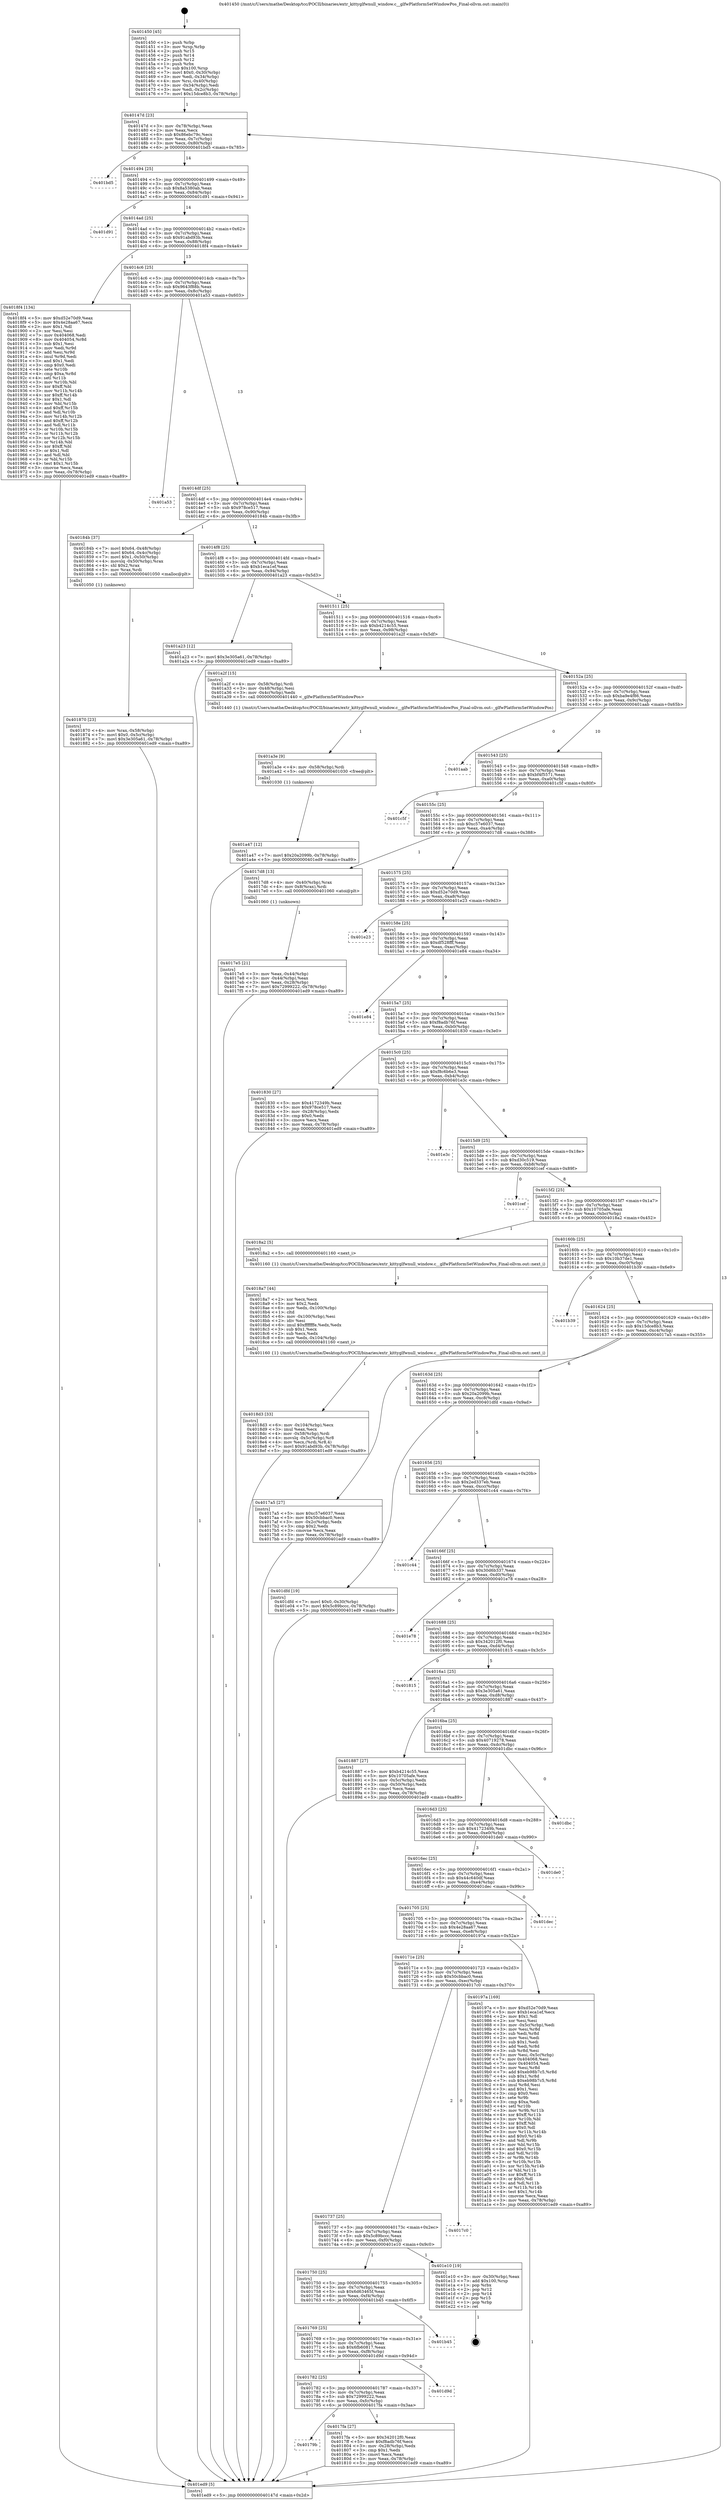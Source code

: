 digraph "0x401450" {
  label = "0x401450 (/mnt/c/Users/mathe/Desktop/tcc/POCII/binaries/extr_kittyglfwnull_window.c__glfwPlatformSetWindowPos_Final-ollvm.out::main(0))"
  labelloc = "t"
  node[shape=record]

  Entry [label="",width=0.3,height=0.3,shape=circle,fillcolor=black,style=filled]
  "0x40147d" [label="{
     0x40147d [23]\l
     | [instrs]\l
     &nbsp;&nbsp;0x40147d \<+3\>: mov -0x78(%rbp),%eax\l
     &nbsp;&nbsp;0x401480 \<+2\>: mov %eax,%ecx\l
     &nbsp;&nbsp;0x401482 \<+6\>: sub $0x86ebc79c,%ecx\l
     &nbsp;&nbsp;0x401488 \<+3\>: mov %eax,-0x7c(%rbp)\l
     &nbsp;&nbsp;0x40148b \<+3\>: mov %ecx,-0x80(%rbp)\l
     &nbsp;&nbsp;0x40148e \<+6\>: je 0000000000401bd5 \<main+0x785\>\l
  }"]
  "0x401bd5" [label="{
     0x401bd5\l
  }", style=dashed]
  "0x401494" [label="{
     0x401494 [25]\l
     | [instrs]\l
     &nbsp;&nbsp;0x401494 \<+5\>: jmp 0000000000401499 \<main+0x49\>\l
     &nbsp;&nbsp;0x401499 \<+3\>: mov -0x7c(%rbp),%eax\l
     &nbsp;&nbsp;0x40149c \<+5\>: sub $0x8a5380ab,%eax\l
     &nbsp;&nbsp;0x4014a1 \<+6\>: mov %eax,-0x84(%rbp)\l
     &nbsp;&nbsp;0x4014a7 \<+6\>: je 0000000000401d91 \<main+0x941\>\l
  }"]
  Exit [label="",width=0.3,height=0.3,shape=circle,fillcolor=black,style=filled,peripheries=2]
  "0x401d91" [label="{
     0x401d91\l
  }", style=dashed]
  "0x4014ad" [label="{
     0x4014ad [25]\l
     | [instrs]\l
     &nbsp;&nbsp;0x4014ad \<+5\>: jmp 00000000004014b2 \<main+0x62\>\l
     &nbsp;&nbsp;0x4014b2 \<+3\>: mov -0x7c(%rbp),%eax\l
     &nbsp;&nbsp;0x4014b5 \<+5\>: sub $0x91abd93b,%eax\l
     &nbsp;&nbsp;0x4014ba \<+6\>: mov %eax,-0x88(%rbp)\l
     &nbsp;&nbsp;0x4014c0 \<+6\>: je 00000000004018f4 \<main+0x4a4\>\l
  }"]
  "0x401a47" [label="{
     0x401a47 [12]\l
     | [instrs]\l
     &nbsp;&nbsp;0x401a47 \<+7\>: movl $0x20a2099b,-0x78(%rbp)\l
     &nbsp;&nbsp;0x401a4e \<+5\>: jmp 0000000000401ed9 \<main+0xa89\>\l
  }"]
  "0x4018f4" [label="{
     0x4018f4 [134]\l
     | [instrs]\l
     &nbsp;&nbsp;0x4018f4 \<+5\>: mov $0xd52e70d9,%eax\l
     &nbsp;&nbsp;0x4018f9 \<+5\>: mov $0x4e28aa67,%ecx\l
     &nbsp;&nbsp;0x4018fe \<+2\>: mov $0x1,%dl\l
     &nbsp;&nbsp;0x401900 \<+2\>: xor %esi,%esi\l
     &nbsp;&nbsp;0x401902 \<+7\>: mov 0x404068,%edi\l
     &nbsp;&nbsp;0x401909 \<+8\>: mov 0x404054,%r8d\l
     &nbsp;&nbsp;0x401911 \<+3\>: sub $0x1,%esi\l
     &nbsp;&nbsp;0x401914 \<+3\>: mov %edi,%r9d\l
     &nbsp;&nbsp;0x401917 \<+3\>: add %esi,%r9d\l
     &nbsp;&nbsp;0x40191a \<+4\>: imul %r9d,%edi\l
     &nbsp;&nbsp;0x40191e \<+3\>: and $0x1,%edi\l
     &nbsp;&nbsp;0x401921 \<+3\>: cmp $0x0,%edi\l
     &nbsp;&nbsp;0x401924 \<+4\>: sete %r10b\l
     &nbsp;&nbsp;0x401928 \<+4\>: cmp $0xa,%r8d\l
     &nbsp;&nbsp;0x40192c \<+4\>: setl %r11b\l
     &nbsp;&nbsp;0x401930 \<+3\>: mov %r10b,%bl\l
     &nbsp;&nbsp;0x401933 \<+3\>: xor $0xff,%bl\l
     &nbsp;&nbsp;0x401936 \<+3\>: mov %r11b,%r14b\l
     &nbsp;&nbsp;0x401939 \<+4\>: xor $0xff,%r14b\l
     &nbsp;&nbsp;0x40193d \<+3\>: xor $0x1,%dl\l
     &nbsp;&nbsp;0x401940 \<+3\>: mov %bl,%r15b\l
     &nbsp;&nbsp;0x401943 \<+4\>: and $0xff,%r15b\l
     &nbsp;&nbsp;0x401947 \<+3\>: and %dl,%r10b\l
     &nbsp;&nbsp;0x40194a \<+3\>: mov %r14b,%r12b\l
     &nbsp;&nbsp;0x40194d \<+4\>: and $0xff,%r12b\l
     &nbsp;&nbsp;0x401951 \<+3\>: and %dl,%r11b\l
     &nbsp;&nbsp;0x401954 \<+3\>: or %r10b,%r15b\l
     &nbsp;&nbsp;0x401957 \<+3\>: or %r11b,%r12b\l
     &nbsp;&nbsp;0x40195a \<+3\>: xor %r12b,%r15b\l
     &nbsp;&nbsp;0x40195d \<+3\>: or %r14b,%bl\l
     &nbsp;&nbsp;0x401960 \<+3\>: xor $0xff,%bl\l
     &nbsp;&nbsp;0x401963 \<+3\>: or $0x1,%dl\l
     &nbsp;&nbsp;0x401966 \<+2\>: and %dl,%bl\l
     &nbsp;&nbsp;0x401968 \<+3\>: or %bl,%r15b\l
     &nbsp;&nbsp;0x40196b \<+4\>: test $0x1,%r15b\l
     &nbsp;&nbsp;0x40196f \<+3\>: cmovne %ecx,%eax\l
     &nbsp;&nbsp;0x401972 \<+3\>: mov %eax,-0x78(%rbp)\l
     &nbsp;&nbsp;0x401975 \<+5\>: jmp 0000000000401ed9 \<main+0xa89\>\l
  }"]
  "0x4014c6" [label="{
     0x4014c6 [25]\l
     | [instrs]\l
     &nbsp;&nbsp;0x4014c6 \<+5\>: jmp 00000000004014cb \<main+0x7b\>\l
     &nbsp;&nbsp;0x4014cb \<+3\>: mov -0x7c(%rbp),%eax\l
     &nbsp;&nbsp;0x4014ce \<+5\>: sub $0x9643f88b,%eax\l
     &nbsp;&nbsp;0x4014d3 \<+6\>: mov %eax,-0x8c(%rbp)\l
     &nbsp;&nbsp;0x4014d9 \<+6\>: je 0000000000401a53 \<main+0x603\>\l
  }"]
  "0x401a3e" [label="{
     0x401a3e [9]\l
     | [instrs]\l
     &nbsp;&nbsp;0x401a3e \<+4\>: mov -0x58(%rbp),%rdi\l
     &nbsp;&nbsp;0x401a42 \<+5\>: call 0000000000401030 \<free@plt\>\l
     | [calls]\l
     &nbsp;&nbsp;0x401030 \{1\} (unknown)\l
  }"]
  "0x401a53" [label="{
     0x401a53\l
  }", style=dashed]
  "0x4014df" [label="{
     0x4014df [25]\l
     | [instrs]\l
     &nbsp;&nbsp;0x4014df \<+5\>: jmp 00000000004014e4 \<main+0x94\>\l
     &nbsp;&nbsp;0x4014e4 \<+3\>: mov -0x7c(%rbp),%eax\l
     &nbsp;&nbsp;0x4014e7 \<+5\>: sub $0x978ce517,%eax\l
     &nbsp;&nbsp;0x4014ec \<+6\>: mov %eax,-0x90(%rbp)\l
     &nbsp;&nbsp;0x4014f2 \<+6\>: je 000000000040184b \<main+0x3fb\>\l
  }"]
  "0x4018d3" [label="{
     0x4018d3 [33]\l
     | [instrs]\l
     &nbsp;&nbsp;0x4018d3 \<+6\>: mov -0x104(%rbp),%ecx\l
     &nbsp;&nbsp;0x4018d9 \<+3\>: imul %eax,%ecx\l
     &nbsp;&nbsp;0x4018dc \<+4\>: mov -0x58(%rbp),%rdi\l
     &nbsp;&nbsp;0x4018e0 \<+4\>: movslq -0x5c(%rbp),%r8\l
     &nbsp;&nbsp;0x4018e4 \<+4\>: mov %ecx,(%rdi,%r8,4)\l
     &nbsp;&nbsp;0x4018e8 \<+7\>: movl $0x91abd93b,-0x78(%rbp)\l
     &nbsp;&nbsp;0x4018ef \<+5\>: jmp 0000000000401ed9 \<main+0xa89\>\l
  }"]
  "0x40184b" [label="{
     0x40184b [37]\l
     | [instrs]\l
     &nbsp;&nbsp;0x40184b \<+7\>: movl $0x64,-0x48(%rbp)\l
     &nbsp;&nbsp;0x401852 \<+7\>: movl $0x64,-0x4c(%rbp)\l
     &nbsp;&nbsp;0x401859 \<+7\>: movl $0x1,-0x50(%rbp)\l
     &nbsp;&nbsp;0x401860 \<+4\>: movslq -0x50(%rbp),%rax\l
     &nbsp;&nbsp;0x401864 \<+4\>: shl $0x2,%rax\l
     &nbsp;&nbsp;0x401868 \<+3\>: mov %rax,%rdi\l
     &nbsp;&nbsp;0x40186b \<+5\>: call 0000000000401050 \<malloc@plt\>\l
     | [calls]\l
     &nbsp;&nbsp;0x401050 \{1\} (unknown)\l
  }"]
  "0x4014f8" [label="{
     0x4014f8 [25]\l
     | [instrs]\l
     &nbsp;&nbsp;0x4014f8 \<+5\>: jmp 00000000004014fd \<main+0xad\>\l
     &nbsp;&nbsp;0x4014fd \<+3\>: mov -0x7c(%rbp),%eax\l
     &nbsp;&nbsp;0x401500 \<+5\>: sub $0xb1eca1ef,%eax\l
     &nbsp;&nbsp;0x401505 \<+6\>: mov %eax,-0x94(%rbp)\l
     &nbsp;&nbsp;0x40150b \<+6\>: je 0000000000401a23 \<main+0x5d3\>\l
  }"]
  "0x4018a7" [label="{
     0x4018a7 [44]\l
     | [instrs]\l
     &nbsp;&nbsp;0x4018a7 \<+2\>: xor %ecx,%ecx\l
     &nbsp;&nbsp;0x4018a9 \<+5\>: mov $0x2,%edx\l
     &nbsp;&nbsp;0x4018ae \<+6\>: mov %edx,-0x100(%rbp)\l
     &nbsp;&nbsp;0x4018b4 \<+1\>: cltd\l
     &nbsp;&nbsp;0x4018b5 \<+6\>: mov -0x100(%rbp),%esi\l
     &nbsp;&nbsp;0x4018bb \<+2\>: idiv %esi\l
     &nbsp;&nbsp;0x4018bd \<+6\>: imul $0xfffffffe,%edx,%edx\l
     &nbsp;&nbsp;0x4018c3 \<+3\>: sub $0x1,%ecx\l
     &nbsp;&nbsp;0x4018c6 \<+2\>: sub %ecx,%edx\l
     &nbsp;&nbsp;0x4018c8 \<+6\>: mov %edx,-0x104(%rbp)\l
     &nbsp;&nbsp;0x4018ce \<+5\>: call 0000000000401160 \<next_i\>\l
     | [calls]\l
     &nbsp;&nbsp;0x401160 \{1\} (/mnt/c/Users/mathe/Desktop/tcc/POCII/binaries/extr_kittyglfwnull_window.c__glfwPlatformSetWindowPos_Final-ollvm.out::next_i)\l
  }"]
  "0x401a23" [label="{
     0x401a23 [12]\l
     | [instrs]\l
     &nbsp;&nbsp;0x401a23 \<+7\>: movl $0x3e305a61,-0x78(%rbp)\l
     &nbsp;&nbsp;0x401a2a \<+5\>: jmp 0000000000401ed9 \<main+0xa89\>\l
  }"]
  "0x401511" [label="{
     0x401511 [25]\l
     | [instrs]\l
     &nbsp;&nbsp;0x401511 \<+5\>: jmp 0000000000401516 \<main+0xc6\>\l
     &nbsp;&nbsp;0x401516 \<+3\>: mov -0x7c(%rbp),%eax\l
     &nbsp;&nbsp;0x401519 \<+5\>: sub $0xb4214c55,%eax\l
     &nbsp;&nbsp;0x40151e \<+6\>: mov %eax,-0x98(%rbp)\l
     &nbsp;&nbsp;0x401524 \<+6\>: je 0000000000401a2f \<main+0x5df\>\l
  }"]
  "0x401870" [label="{
     0x401870 [23]\l
     | [instrs]\l
     &nbsp;&nbsp;0x401870 \<+4\>: mov %rax,-0x58(%rbp)\l
     &nbsp;&nbsp;0x401874 \<+7\>: movl $0x0,-0x5c(%rbp)\l
     &nbsp;&nbsp;0x40187b \<+7\>: movl $0x3e305a61,-0x78(%rbp)\l
     &nbsp;&nbsp;0x401882 \<+5\>: jmp 0000000000401ed9 \<main+0xa89\>\l
  }"]
  "0x401a2f" [label="{
     0x401a2f [15]\l
     | [instrs]\l
     &nbsp;&nbsp;0x401a2f \<+4\>: mov -0x58(%rbp),%rdi\l
     &nbsp;&nbsp;0x401a33 \<+3\>: mov -0x48(%rbp),%esi\l
     &nbsp;&nbsp;0x401a36 \<+3\>: mov -0x4c(%rbp),%edx\l
     &nbsp;&nbsp;0x401a39 \<+5\>: call 0000000000401440 \<_glfwPlatformSetWindowPos\>\l
     | [calls]\l
     &nbsp;&nbsp;0x401440 \{1\} (/mnt/c/Users/mathe/Desktop/tcc/POCII/binaries/extr_kittyglfwnull_window.c__glfwPlatformSetWindowPos_Final-ollvm.out::_glfwPlatformSetWindowPos)\l
  }"]
  "0x40152a" [label="{
     0x40152a [25]\l
     | [instrs]\l
     &nbsp;&nbsp;0x40152a \<+5\>: jmp 000000000040152f \<main+0xdf\>\l
     &nbsp;&nbsp;0x40152f \<+3\>: mov -0x7c(%rbp),%eax\l
     &nbsp;&nbsp;0x401532 \<+5\>: sub $0xba9e4f86,%eax\l
     &nbsp;&nbsp;0x401537 \<+6\>: mov %eax,-0x9c(%rbp)\l
     &nbsp;&nbsp;0x40153d \<+6\>: je 0000000000401aab \<main+0x65b\>\l
  }"]
  "0x40179b" [label="{
     0x40179b\l
  }", style=dashed]
  "0x401aab" [label="{
     0x401aab\l
  }", style=dashed]
  "0x401543" [label="{
     0x401543 [25]\l
     | [instrs]\l
     &nbsp;&nbsp;0x401543 \<+5\>: jmp 0000000000401548 \<main+0xf8\>\l
     &nbsp;&nbsp;0x401548 \<+3\>: mov -0x7c(%rbp),%eax\l
     &nbsp;&nbsp;0x40154b \<+5\>: sub $0xbf4f5571,%eax\l
     &nbsp;&nbsp;0x401550 \<+6\>: mov %eax,-0xa0(%rbp)\l
     &nbsp;&nbsp;0x401556 \<+6\>: je 0000000000401c5f \<main+0x80f\>\l
  }"]
  "0x4017fa" [label="{
     0x4017fa [27]\l
     | [instrs]\l
     &nbsp;&nbsp;0x4017fa \<+5\>: mov $0x342012f0,%eax\l
     &nbsp;&nbsp;0x4017ff \<+5\>: mov $0xf8adb76f,%ecx\l
     &nbsp;&nbsp;0x401804 \<+3\>: mov -0x28(%rbp),%edx\l
     &nbsp;&nbsp;0x401807 \<+3\>: cmp $0x1,%edx\l
     &nbsp;&nbsp;0x40180a \<+3\>: cmovl %ecx,%eax\l
     &nbsp;&nbsp;0x40180d \<+3\>: mov %eax,-0x78(%rbp)\l
     &nbsp;&nbsp;0x401810 \<+5\>: jmp 0000000000401ed9 \<main+0xa89\>\l
  }"]
  "0x401c5f" [label="{
     0x401c5f\l
  }", style=dashed]
  "0x40155c" [label="{
     0x40155c [25]\l
     | [instrs]\l
     &nbsp;&nbsp;0x40155c \<+5\>: jmp 0000000000401561 \<main+0x111\>\l
     &nbsp;&nbsp;0x401561 \<+3\>: mov -0x7c(%rbp),%eax\l
     &nbsp;&nbsp;0x401564 \<+5\>: sub $0xc57e6037,%eax\l
     &nbsp;&nbsp;0x401569 \<+6\>: mov %eax,-0xa4(%rbp)\l
     &nbsp;&nbsp;0x40156f \<+6\>: je 00000000004017d8 \<main+0x388\>\l
  }"]
  "0x401782" [label="{
     0x401782 [25]\l
     | [instrs]\l
     &nbsp;&nbsp;0x401782 \<+5\>: jmp 0000000000401787 \<main+0x337\>\l
     &nbsp;&nbsp;0x401787 \<+3\>: mov -0x7c(%rbp),%eax\l
     &nbsp;&nbsp;0x40178a \<+5\>: sub $0x72999222,%eax\l
     &nbsp;&nbsp;0x40178f \<+6\>: mov %eax,-0xfc(%rbp)\l
     &nbsp;&nbsp;0x401795 \<+6\>: je 00000000004017fa \<main+0x3aa\>\l
  }"]
  "0x4017d8" [label="{
     0x4017d8 [13]\l
     | [instrs]\l
     &nbsp;&nbsp;0x4017d8 \<+4\>: mov -0x40(%rbp),%rax\l
     &nbsp;&nbsp;0x4017dc \<+4\>: mov 0x8(%rax),%rdi\l
     &nbsp;&nbsp;0x4017e0 \<+5\>: call 0000000000401060 \<atoi@plt\>\l
     | [calls]\l
     &nbsp;&nbsp;0x401060 \{1\} (unknown)\l
  }"]
  "0x401575" [label="{
     0x401575 [25]\l
     | [instrs]\l
     &nbsp;&nbsp;0x401575 \<+5\>: jmp 000000000040157a \<main+0x12a\>\l
     &nbsp;&nbsp;0x40157a \<+3\>: mov -0x7c(%rbp),%eax\l
     &nbsp;&nbsp;0x40157d \<+5\>: sub $0xd52e70d9,%eax\l
     &nbsp;&nbsp;0x401582 \<+6\>: mov %eax,-0xa8(%rbp)\l
     &nbsp;&nbsp;0x401588 \<+6\>: je 0000000000401e23 \<main+0x9d3\>\l
  }"]
  "0x401d9d" [label="{
     0x401d9d\l
  }", style=dashed]
  "0x401e23" [label="{
     0x401e23\l
  }", style=dashed]
  "0x40158e" [label="{
     0x40158e [25]\l
     | [instrs]\l
     &nbsp;&nbsp;0x40158e \<+5\>: jmp 0000000000401593 \<main+0x143\>\l
     &nbsp;&nbsp;0x401593 \<+3\>: mov -0x7c(%rbp),%eax\l
     &nbsp;&nbsp;0x401596 \<+5\>: sub $0xdf528fff,%eax\l
     &nbsp;&nbsp;0x40159b \<+6\>: mov %eax,-0xac(%rbp)\l
     &nbsp;&nbsp;0x4015a1 \<+6\>: je 0000000000401e84 \<main+0xa34\>\l
  }"]
  "0x401769" [label="{
     0x401769 [25]\l
     | [instrs]\l
     &nbsp;&nbsp;0x401769 \<+5\>: jmp 000000000040176e \<main+0x31e\>\l
     &nbsp;&nbsp;0x40176e \<+3\>: mov -0x7c(%rbp),%eax\l
     &nbsp;&nbsp;0x401771 \<+5\>: sub $0x6fb60817,%eax\l
     &nbsp;&nbsp;0x401776 \<+6\>: mov %eax,-0xf8(%rbp)\l
     &nbsp;&nbsp;0x40177c \<+6\>: je 0000000000401d9d \<main+0x94d\>\l
  }"]
  "0x401e84" [label="{
     0x401e84\l
  }", style=dashed]
  "0x4015a7" [label="{
     0x4015a7 [25]\l
     | [instrs]\l
     &nbsp;&nbsp;0x4015a7 \<+5\>: jmp 00000000004015ac \<main+0x15c\>\l
     &nbsp;&nbsp;0x4015ac \<+3\>: mov -0x7c(%rbp),%eax\l
     &nbsp;&nbsp;0x4015af \<+5\>: sub $0xf8adb76f,%eax\l
     &nbsp;&nbsp;0x4015b4 \<+6\>: mov %eax,-0xb0(%rbp)\l
     &nbsp;&nbsp;0x4015ba \<+6\>: je 0000000000401830 \<main+0x3e0\>\l
  }"]
  "0x401b45" [label="{
     0x401b45\l
  }", style=dashed]
  "0x401830" [label="{
     0x401830 [27]\l
     | [instrs]\l
     &nbsp;&nbsp;0x401830 \<+5\>: mov $0x4172349b,%eax\l
     &nbsp;&nbsp;0x401835 \<+5\>: mov $0x978ce517,%ecx\l
     &nbsp;&nbsp;0x40183a \<+3\>: mov -0x28(%rbp),%edx\l
     &nbsp;&nbsp;0x40183d \<+3\>: cmp $0x0,%edx\l
     &nbsp;&nbsp;0x401840 \<+3\>: cmove %ecx,%eax\l
     &nbsp;&nbsp;0x401843 \<+3\>: mov %eax,-0x78(%rbp)\l
     &nbsp;&nbsp;0x401846 \<+5\>: jmp 0000000000401ed9 \<main+0xa89\>\l
  }"]
  "0x4015c0" [label="{
     0x4015c0 [25]\l
     | [instrs]\l
     &nbsp;&nbsp;0x4015c0 \<+5\>: jmp 00000000004015c5 \<main+0x175\>\l
     &nbsp;&nbsp;0x4015c5 \<+3\>: mov -0x7c(%rbp),%eax\l
     &nbsp;&nbsp;0x4015c8 \<+5\>: sub $0xf8c6b6e3,%eax\l
     &nbsp;&nbsp;0x4015cd \<+6\>: mov %eax,-0xb4(%rbp)\l
     &nbsp;&nbsp;0x4015d3 \<+6\>: je 0000000000401e3c \<main+0x9ec\>\l
  }"]
  "0x401750" [label="{
     0x401750 [25]\l
     | [instrs]\l
     &nbsp;&nbsp;0x401750 \<+5\>: jmp 0000000000401755 \<main+0x305\>\l
     &nbsp;&nbsp;0x401755 \<+3\>: mov -0x7c(%rbp),%eax\l
     &nbsp;&nbsp;0x401758 \<+5\>: sub $0x6d63465f,%eax\l
     &nbsp;&nbsp;0x40175d \<+6\>: mov %eax,-0xf4(%rbp)\l
     &nbsp;&nbsp;0x401763 \<+6\>: je 0000000000401b45 \<main+0x6f5\>\l
  }"]
  "0x401e3c" [label="{
     0x401e3c\l
  }", style=dashed]
  "0x4015d9" [label="{
     0x4015d9 [25]\l
     | [instrs]\l
     &nbsp;&nbsp;0x4015d9 \<+5\>: jmp 00000000004015de \<main+0x18e\>\l
     &nbsp;&nbsp;0x4015de \<+3\>: mov -0x7c(%rbp),%eax\l
     &nbsp;&nbsp;0x4015e1 \<+5\>: sub $0xd30c519,%eax\l
     &nbsp;&nbsp;0x4015e6 \<+6\>: mov %eax,-0xb8(%rbp)\l
     &nbsp;&nbsp;0x4015ec \<+6\>: je 0000000000401cef \<main+0x89f\>\l
  }"]
  "0x401e10" [label="{
     0x401e10 [19]\l
     | [instrs]\l
     &nbsp;&nbsp;0x401e10 \<+3\>: mov -0x30(%rbp),%eax\l
     &nbsp;&nbsp;0x401e13 \<+7\>: add $0x100,%rsp\l
     &nbsp;&nbsp;0x401e1a \<+1\>: pop %rbx\l
     &nbsp;&nbsp;0x401e1b \<+2\>: pop %r12\l
     &nbsp;&nbsp;0x401e1d \<+2\>: pop %r14\l
     &nbsp;&nbsp;0x401e1f \<+2\>: pop %r15\l
     &nbsp;&nbsp;0x401e21 \<+1\>: pop %rbp\l
     &nbsp;&nbsp;0x401e22 \<+1\>: ret\l
  }"]
  "0x401cef" [label="{
     0x401cef\l
  }", style=dashed]
  "0x4015f2" [label="{
     0x4015f2 [25]\l
     | [instrs]\l
     &nbsp;&nbsp;0x4015f2 \<+5\>: jmp 00000000004015f7 \<main+0x1a7\>\l
     &nbsp;&nbsp;0x4015f7 \<+3\>: mov -0x7c(%rbp),%eax\l
     &nbsp;&nbsp;0x4015fa \<+5\>: sub $0x10705afe,%eax\l
     &nbsp;&nbsp;0x4015ff \<+6\>: mov %eax,-0xbc(%rbp)\l
     &nbsp;&nbsp;0x401605 \<+6\>: je 00000000004018a2 \<main+0x452\>\l
  }"]
  "0x401737" [label="{
     0x401737 [25]\l
     | [instrs]\l
     &nbsp;&nbsp;0x401737 \<+5\>: jmp 000000000040173c \<main+0x2ec\>\l
     &nbsp;&nbsp;0x40173c \<+3\>: mov -0x7c(%rbp),%eax\l
     &nbsp;&nbsp;0x40173f \<+5\>: sub $0x5c89bccc,%eax\l
     &nbsp;&nbsp;0x401744 \<+6\>: mov %eax,-0xf0(%rbp)\l
     &nbsp;&nbsp;0x40174a \<+6\>: je 0000000000401e10 \<main+0x9c0\>\l
  }"]
  "0x4018a2" [label="{
     0x4018a2 [5]\l
     | [instrs]\l
     &nbsp;&nbsp;0x4018a2 \<+5\>: call 0000000000401160 \<next_i\>\l
     | [calls]\l
     &nbsp;&nbsp;0x401160 \{1\} (/mnt/c/Users/mathe/Desktop/tcc/POCII/binaries/extr_kittyglfwnull_window.c__glfwPlatformSetWindowPos_Final-ollvm.out::next_i)\l
  }"]
  "0x40160b" [label="{
     0x40160b [25]\l
     | [instrs]\l
     &nbsp;&nbsp;0x40160b \<+5\>: jmp 0000000000401610 \<main+0x1c0\>\l
     &nbsp;&nbsp;0x401610 \<+3\>: mov -0x7c(%rbp),%eax\l
     &nbsp;&nbsp;0x401613 \<+5\>: sub $0x10b37de1,%eax\l
     &nbsp;&nbsp;0x401618 \<+6\>: mov %eax,-0xc0(%rbp)\l
     &nbsp;&nbsp;0x40161e \<+6\>: je 0000000000401b39 \<main+0x6e9\>\l
  }"]
  "0x4017c0" [label="{
     0x4017c0\l
  }", style=dashed]
  "0x401b39" [label="{
     0x401b39\l
  }", style=dashed]
  "0x401624" [label="{
     0x401624 [25]\l
     | [instrs]\l
     &nbsp;&nbsp;0x401624 \<+5\>: jmp 0000000000401629 \<main+0x1d9\>\l
     &nbsp;&nbsp;0x401629 \<+3\>: mov -0x7c(%rbp),%eax\l
     &nbsp;&nbsp;0x40162c \<+5\>: sub $0x15dce8b3,%eax\l
     &nbsp;&nbsp;0x401631 \<+6\>: mov %eax,-0xc4(%rbp)\l
     &nbsp;&nbsp;0x401637 \<+6\>: je 00000000004017a5 \<main+0x355\>\l
  }"]
  "0x40171e" [label="{
     0x40171e [25]\l
     | [instrs]\l
     &nbsp;&nbsp;0x40171e \<+5\>: jmp 0000000000401723 \<main+0x2d3\>\l
     &nbsp;&nbsp;0x401723 \<+3\>: mov -0x7c(%rbp),%eax\l
     &nbsp;&nbsp;0x401726 \<+5\>: sub $0x50cbbac0,%eax\l
     &nbsp;&nbsp;0x40172b \<+6\>: mov %eax,-0xec(%rbp)\l
     &nbsp;&nbsp;0x401731 \<+6\>: je 00000000004017c0 \<main+0x370\>\l
  }"]
  "0x4017a5" [label="{
     0x4017a5 [27]\l
     | [instrs]\l
     &nbsp;&nbsp;0x4017a5 \<+5\>: mov $0xc57e6037,%eax\l
     &nbsp;&nbsp;0x4017aa \<+5\>: mov $0x50cbbac0,%ecx\l
     &nbsp;&nbsp;0x4017af \<+3\>: mov -0x2c(%rbp),%edx\l
     &nbsp;&nbsp;0x4017b2 \<+3\>: cmp $0x2,%edx\l
     &nbsp;&nbsp;0x4017b5 \<+3\>: cmovne %ecx,%eax\l
     &nbsp;&nbsp;0x4017b8 \<+3\>: mov %eax,-0x78(%rbp)\l
     &nbsp;&nbsp;0x4017bb \<+5\>: jmp 0000000000401ed9 \<main+0xa89\>\l
  }"]
  "0x40163d" [label="{
     0x40163d [25]\l
     | [instrs]\l
     &nbsp;&nbsp;0x40163d \<+5\>: jmp 0000000000401642 \<main+0x1f2\>\l
     &nbsp;&nbsp;0x401642 \<+3\>: mov -0x7c(%rbp),%eax\l
     &nbsp;&nbsp;0x401645 \<+5\>: sub $0x20a2099b,%eax\l
     &nbsp;&nbsp;0x40164a \<+6\>: mov %eax,-0xc8(%rbp)\l
     &nbsp;&nbsp;0x401650 \<+6\>: je 0000000000401dfd \<main+0x9ad\>\l
  }"]
  "0x401ed9" [label="{
     0x401ed9 [5]\l
     | [instrs]\l
     &nbsp;&nbsp;0x401ed9 \<+5\>: jmp 000000000040147d \<main+0x2d\>\l
  }"]
  "0x401450" [label="{
     0x401450 [45]\l
     | [instrs]\l
     &nbsp;&nbsp;0x401450 \<+1\>: push %rbp\l
     &nbsp;&nbsp;0x401451 \<+3\>: mov %rsp,%rbp\l
     &nbsp;&nbsp;0x401454 \<+2\>: push %r15\l
     &nbsp;&nbsp;0x401456 \<+2\>: push %r14\l
     &nbsp;&nbsp;0x401458 \<+2\>: push %r12\l
     &nbsp;&nbsp;0x40145a \<+1\>: push %rbx\l
     &nbsp;&nbsp;0x40145b \<+7\>: sub $0x100,%rsp\l
     &nbsp;&nbsp;0x401462 \<+7\>: movl $0x0,-0x30(%rbp)\l
     &nbsp;&nbsp;0x401469 \<+3\>: mov %edi,-0x34(%rbp)\l
     &nbsp;&nbsp;0x40146c \<+4\>: mov %rsi,-0x40(%rbp)\l
     &nbsp;&nbsp;0x401470 \<+3\>: mov -0x34(%rbp),%edi\l
     &nbsp;&nbsp;0x401473 \<+3\>: mov %edi,-0x2c(%rbp)\l
     &nbsp;&nbsp;0x401476 \<+7\>: movl $0x15dce8b3,-0x78(%rbp)\l
  }"]
  "0x4017e5" [label="{
     0x4017e5 [21]\l
     | [instrs]\l
     &nbsp;&nbsp;0x4017e5 \<+3\>: mov %eax,-0x44(%rbp)\l
     &nbsp;&nbsp;0x4017e8 \<+3\>: mov -0x44(%rbp),%eax\l
     &nbsp;&nbsp;0x4017eb \<+3\>: mov %eax,-0x28(%rbp)\l
     &nbsp;&nbsp;0x4017ee \<+7\>: movl $0x72999222,-0x78(%rbp)\l
     &nbsp;&nbsp;0x4017f5 \<+5\>: jmp 0000000000401ed9 \<main+0xa89\>\l
  }"]
  "0x40197a" [label="{
     0x40197a [169]\l
     | [instrs]\l
     &nbsp;&nbsp;0x40197a \<+5\>: mov $0xd52e70d9,%eax\l
     &nbsp;&nbsp;0x40197f \<+5\>: mov $0xb1eca1ef,%ecx\l
     &nbsp;&nbsp;0x401984 \<+2\>: mov $0x1,%dl\l
     &nbsp;&nbsp;0x401986 \<+2\>: xor %esi,%esi\l
     &nbsp;&nbsp;0x401988 \<+3\>: mov -0x5c(%rbp),%edi\l
     &nbsp;&nbsp;0x40198b \<+3\>: mov %esi,%r8d\l
     &nbsp;&nbsp;0x40198e \<+3\>: sub %edi,%r8d\l
     &nbsp;&nbsp;0x401991 \<+2\>: mov %esi,%edi\l
     &nbsp;&nbsp;0x401993 \<+3\>: sub $0x1,%edi\l
     &nbsp;&nbsp;0x401996 \<+3\>: add %edi,%r8d\l
     &nbsp;&nbsp;0x401999 \<+3\>: sub %r8d,%esi\l
     &nbsp;&nbsp;0x40199c \<+3\>: mov %esi,-0x5c(%rbp)\l
     &nbsp;&nbsp;0x40199f \<+7\>: mov 0x404068,%esi\l
     &nbsp;&nbsp;0x4019a6 \<+7\>: mov 0x404054,%edi\l
     &nbsp;&nbsp;0x4019ad \<+3\>: mov %esi,%r8d\l
     &nbsp;&nbsp;0x4019b0 \<+7\>: add $0xeb98b7c5,%r8d\l
     &nbsp;&nbsp;0x4019b7 \<+4\>: sub $0x1,%r8d\l
     &nbsp;&nbsp;0x4019bb \<+7\>: sub $0xeb98b7c5,%r8d\l
     &nbsp;&nbsp;0x4019c2 \<+4\>: imul %r8d,%esi\l
     &nbsp;&nbsp;0x4019c6 \<+3\>: and $0x1,%esi\l
     &nbsp;&nbsp;0x4019c9 \<+3\>: cmp $0x0,%esi\l
     &nbsp;&nbsp;0x4019cc \<+4\>: sete %r9b\l
     &nbsp;&nbsp;0x4019d0 \<+3\>: cmp $0xa,%edi\l
     &nbsp;&nbsp;0x4019d3 \<+4\>: setl %r10b\l
     &nbsp;&nbsp;0x4019d7 \<+3\>: mov %r9b,%r11b\l
     &nbsp;&nbsp;0x4019da \<+4\>: xor $0xff,%r11b\l
     &nbsp;&nbsp;0x4019de \<+3\>: mov %r10b,%bl\l
     &nbsp;&nbsp;0x4019e1 \<+3\>: xor $0xff,%bl\l
     &nbsp;&nbsp;0x4019e4 \<+3\>: xor $0x0,%dl\l
     &nbsp;&nbsp;0x4019e7 \<+3\>: mov %r11b,%r14b\l
     &nbsp;&nbsp;0x4019ea \<+4\>: and $0x0,%r14b\l
     &nbsp;&nbsp;0x4019ee \<+3\>: and %dl,%r9b\l
     &nbsp;&nbsp;0x4019f1 \<+3\>: mov %bl,%r15b\l
     &nbsp;&nbsp;0x4019f4 \<+4\>: and $0x0,%r15b\l
     &nbsp;&nbsp;0x4019f8 \<+3\>: and %dl,%r10b\l
     &nbsp;&nbsp;0x4019fb \<+3\>: or %r9b,%r14b\l
     &nbsp;&nbsp;0x4019fe \<+3\>: or %r10b,%r15b\l
     &nbsp;&nbsp;0x401a01 \<+3\>: xor %r15b,%r14b\l
     &nbsp;&nbsp;0x401a04 \<+3\>: or %bl,%r11b\l
     &nbsp;&nbsp;0x401a07 \<+4\>: xor $0xff,%r11b\l
     &nbsp;&nbsp;0x401a0b \<+3\>: or $0x0,%dl\l
     &nbsp;&nbsp;0x401a0e \<+3\>: and %dl,%r11b\l
     &nbsp;&nbsp;0x401a11 \<+3\>: or %r11b,%r14b\l
     &nbsp;&nbsp;0x401a14 \<+4\>: test $0x1,%r14b\l
     &nbsp;&nbsp;0x401a18 \<+3\>: cmovne %ecx,%eax\l
     &nbsp;&nbsp;0x401a1b \<+3\>: mov %eax,-0x78(%rbp)\l
     &nbsp;&nbsp;0x401a1e \<+5\>: jmp 0000000000401ed9 \<main+0xa89\>\l
  }"]
  "0x401dfd" [label="{
     0x401dfd [19]\l
     | [instrs]\l
     &nbsp;&nbsp;0x401dfd \<+7\>: movl $0x0,-0x30(%rbp)\l
     &nbsp;&nbsp;0x401e04 \<+7\>: movl $0x5c89bccc,-0x78(%rbp)\l
     &nbsp;&nbsp;0x401e0b \<+5\>: jmp 0000000000401ed9 \<main+0xa89\>\l
  }"]
  "0x401656" [label="{
     0x401656 [25]\l
     | [instrs]\l
     &nbsp;&nbsp;0x401656 \<+5\>: jmp 000000000040165b \<main+0x20b\>\l
     &nbsp;&nbsp;0x40165b \<+3\>: mov -0x7c(%rbp),%eax\l
     &nbsp;&nbsp;0x40165e \<+5\>: sub $0x2ed337eb,%eax\l
     &nbsp;&nbsp;0x401663 \<+6\>: mov %eax,-0xcc(%rbp)\l
     &nbsp;&nbsp;0x401669 \<+6\>: je 0000000000401c44 \<main+0x7f4\>\l
  }"]
  "0x401705" [label="{
     0x401705 [25]\l
     | [instrs]\l
     &nbsp;&nbsp;0x401705 \<+5\>: jmp 000000000040170a \<main+0x2ba\>\l
     &nbsp;&nbsp;0x40170a \<+3\>: mov -0x7c(%rbp),%eax\l
     &nbsp;&nbsp;0x40170d \<+5\>: sub $0x4e28aa67,%eax\l
     &nbsp;&nbsp;0x401712 \<+6\>: mov %eax,-0xe8(%rbp)\l
     &nbsp;&nbsp;0x401718 \<+6\>: je 000000000040197a \<main+0x52a\>\l
  }"]
  "0x401c44" [label="{
     0x401c44\l
  }", style=dashed]
  "0x40166f" [label="{
     0x40166f [25]\l
     | [instrs]\l
     &nbsp;&nbsp;0x40166f \<+5\>: jmp 0000000000401674 \<main+0x224\>\l
     &nbsp;&nbsp;0x401674 \<+3\>: mov -0x7c(%rbp),%eax\l
     &nbsp;&nbsp;0x401677 \<+5\>: sub $0x30d6b337,%eax\l
     &nbsp;&nbsp;0x40167c \<+6\>: mov %eax,-0xd0(%rbp)\l
     &nbsp;&nbsp;0x401682 \<+6\>: je 0000000000401e78 \<main+0xa28\>\l
  }"]
  "0x401dec" [label="{
     0x401dec\l
  }", style=dashed]
  "0x401e78" [label="{
     0x401e78\l
  }", style=dashed]
  "0x401688" [label="{
     0x401688 [25]\l
     | [instrs]\l
     &nbsp;&nbsp;0x401688 \<+5\>: jmp 000000000040168d \<main+0x23d\>\l
     &nbsp;&nbsp;0x40168d \<+3\>: mov -0x7c(%rbp),%eax\l
     &nbsp;&nbsp;0x401690 \<+5\>: sub $0x342012f0,%eax\l
     &nbsp;&nbsp;0x401695 \<+6\>: mov %eax,-0xd4(%rbp)\l
     &nbsp;&nbsp;0x40169b \<+6\>: je 0000000000401815 \<main+0x3c5\>\l
  }"]
  "0x4016ec" [label="{
     0x4016ec [25]\l
     | [instrs]\l
     &nbsp;&nbsp;0x4016ec \<+5\>: jmp 00000000004016f1 \<main+0x2a1\>\l
     &nbsp;&nbsp;0x4016f1 \<+3\>: mov -0x7c(%rbp),%eax\l
     &nbsp;&nbsp;0x4016f4 \<+5\>: sub $0x44c640df,%eax\l
     &nbsp;&nbsp;0x4016f9 \<+6\>: mov %eax,-0xe4(%rbp)\l
     &nbsp;&nbsp;0x4016ff \<+6\>: je 0000000000401dec \<main+0x99c\>\l
  }"]
  "0x401815" [label="{
     0x401815\l
  }", style=dashed]
  "0x4016a1" [label="{
     0x4016a1 [25]\l
     | [instrs]\l
     &nbsp;&nbsp;0x4016a1 \<+5\>: jmp 00000000004016a6 \<main+0x256\>\l
     &nbsp;&nbsp;0x4016a6 \<+3\>: mov -0x7c(%rbp),%eax\l
     &nbsp;&nbsp;0x4016a9 \<+5\>: sub $0x3e305a61,%eax\l
     &nbsp;&nbsp;0x4016ae \<+6\>: mov %eax,-0xd8(%rbp)\l
     &nbsp;&nbsp;0x4016b4 \<+6\>: je 0000000000401887 \<main+0x437\>\l
  }"]
  "0x401de0" [label="{
     0x401de0\l
  }", style=dashed]
  "0x401887" [label="{
     0x401887 [27]\l
     | [instrs]\l
     &nbsp;&nbsp;0x401887 \<+5\>: mov $0xb4214c55,%eax\l
     &nbsp;&nbsp;0x40188c \<+5\>: mov $0x10705afe,%ecx\l
     &nbsp;&nbsp;0x401891 \<+3\>: mov -0x5c(%rbp),%edx\l
     &nbsp;&nbsp;0x401894 \<+3\>: cmp -0x50(%rbp),%edx\l
     &nbsp;&nbsp;0x401897 \<+3\>: cmovl %ecx,%eax\l
     &nbsp;&nbsp;0x40189a \<+3\>: mov %eax,-0x78(%rbp)\l
     &nbsp;&nbsp;0x40189d \<+5\>: jmp 0000000000401ed9 \<main+0xa89\>\l
  }"]
  "0x4016ba" [label="{
     0x4016ba [25]\l
     | [instrs]\l
     &nbsp;&nbsp;0x4016ba \<+5\>: jmp 00000000004016bf \<main+0x26f\>\l
     &nbsp;&nbsp;0x4016bf \<+3\>: mov -0x7c(%rbp),%eax\l
     &nbsp;&nbsp;0x4016c2 \<+5\>: sub $0x40719278,%eax\l
     &nbsp;&nbsp;0x4016c7 \<+6\>: mov %eax,-0xdc(%rbp)\l
     &nbsp;&nbsp;0x4016cd \<+6\>: je 0000000000401dbc \<main+0x96c\>\l
  }"]
  "0x4016d3" [label="{
     0x4016d3 [25]\l
     | [instrs]\l
     &nbsp;&nbsp;0x4016d3 \<+5\>: jmp 00000000004016d8 \<main+0x288\>\l
     &nbsp;&nbsp;0x4016d8 \<+3\>: mov -0x7c(%rbp),%eax\l
     &nbsp;&nbsp;0x4016db \<+5\>: sub $0x4172349b,%eax\l
     &nbsp;&nbsp;0x4016e0 \<+6\>: mov %eax,-0xe0(%rbp)\l
     &nbsp;&nbsp;0x4016e6 \<+6\>: je 0000000000401de0 \<main+0x990\>\l
  }"]
  "0x401dbc" [label="{
     0x401dbc\l
  }", style=dashed]
  Entry -> "0x401450" [label=" 1"]
  "0x40147d" -> "0x401bd5" [label=" 0"]
  "0x40147d" -> "0x401494" [label=" 14"]
  "0x401e10" -> Exit [label=" 1"]
  "0x401494" -> "0x401d91" [label=" 0"]
  "0x401494" -> "0x4014ad" [label=" 14"]
  "0x401dfd" -> "0x401ed9" [label=" 1"]
  "0x4014ad" -> "0x4018f4" [label=" 1"]
  "0x4014ad" -> "0x4014c6" [label=" 13"]
  "0x401a47" -> "0x401ed9" [label=" 1"]
  "0x4014c6" -> "0x401a53" [label=" 0"]
  "0x4014c6" -> "0x4014df" [label=" 13"]
  "0x401a3e" -> "0x401a47" [label=" 1"]
  "0x4014df" -> "0x40184b" [label=" 1"]
  "0x4014df" -> "0x4014f8" [label=" 12"]
  "0x401a2f" -> "0x401a3e" [label=" 1"]
  "0x4014f8" -> "0x401a23" [label=" 1"]
  "0x4014f8" -> "0x401511" [label=" 11"]
  "0x401a23" -> "0x401ed9" [label=" 1"]
  "0x401511" -> "0x401a2f" [label=" 1"]
  "0x401511" -> "0x40152a" [label=" 10"]
  "0x40197a" -> "0x401ed9" [label=" 1"]
  "0x40152a" -> "0x401aab" [label=" 0"]
  "0x40152a" -> "0x401543" [label=" 10"]
  "0x4018f4" -> "0x401ed9" [label=" 1"]
  "0x401543" -> "0x401c5f" [label=" 0"]
  "0x401543" -> "0x40155c" [label=" 10"]
  "0x4018d3" -> "0x401ed9" [label=" 1"]
  "0x40155c" -> "0x4017d8" [label=" 1"]
  "0x40155c" -> "0x401575" [label=" 9"]
  "0x4018a2" -> "0x4018a7" [label=" 1"]
  "0x401575" -> "0x401e23" [label=" 0"]
  "0x401575" -> "0x40158e" [label=" 9"]
  "0x401887" -> "0x401ed9" [label=" 2"]
  "0x40158e" -> "0x401e84" [label=" 0"]
  "0x40158e" -> "0x4015a7" [label=" 9"]
  "0x40184b" -> "0x401870" [label=" 1"]
  "0x4015a7" -> "0x401830" [label=" 1"]
  "0x4015a7" -> "0x4015c0" [label=" 8"]
  "0x401830" -> "0x401ed9" [label=" 1"]
  "0x4015c0" -> "0x401e3c" [label=" 0"]
  "0x4015c0" -> "0x4015d9" [label=" 8"]
  "0x401782" -> "0x40179b" [label=" 0"]
  "0x4015d9" -> "0x401cef" [label=" 0"]
  "0x4015d9" -> "0x4015f2" [label=" 8"]
  "0x401782" -> "0x4017fa" [label=" 1"]
  "0x4015f2" -> "0x4018a2" [label=" 1"]
  "0x4015f2" -> "0x40160b" [label=" 7"]
  "0x401769" -> "0x401782" [label=" 1"]
  "0x40160b" -> "0x401b39" [label=" 0"]
  "0x40160b" -> "0x401624" [label=" 7"]
  "0x401769" -> "0x401d9d" [label=" 0"]
  "0x401624" -> "0x4017a5" [label=" 1"]
  "0x401624" -> "0x40163d" [label=" 6"]
  "0x4017a5" -> "0x401ed9" [label=" 1"]
  "0x401450" -> "0x40147d" [label=" 1"]
  "0x401ed9" -> "0x40147d" [label=" 13"]
  "0x4017d8" -> "0x4017e5" [label=" 1"]
  "0x4017e5" -> "0x401ed9" [label=" 1"]
  "0x401750" -> "0x401769" [label=" 1"]
  "0x40163d" -> "0x401dfd" [label=" 1"]
  "0x40163d" -> "0x401656" [label=" 5"]
  "0x401750" -> "0x401b45" [label=" 0"]
  "0x401656" -> "0x401c44" [label=" 0"]
  "0x401656" -> "0x40166f" [label=" 5"]
  "0x401737" -> "0x401750" [label=" 1"]
  "0x40166f" -> "0x401e78" [label=" 0"]
  "0x40166f" -> "0x401688" [label=" 5"]
  "0x401737" -> "0x401e10" [label=" 1"]
  "0x401688" -> "0x401815" [label=" 0"]
  "0x401688" -> "0x4016a1" [label=" 5"]
  "0x40171e" -> "0x401737" [label=" 2"]
  "0x4016a1" -> "0x401887" [label=" 2"]
  "0x4016a1" -> "0x4016ba" [label=" 3"]
  "0x40171e" -> "0x4017c0" [label=" 0"]
  "0x4016ba" -> "0x401dbc" [label=" 0"]
  "0x4016ba" -> "0x4016d3" [label=" 3"]
  "0x401870" -> "0x401ed9" [label=" 1"]
  "0x4016d3" -> "0x401de0" [label=" 0"]
  "0x4016d3" -> "0x4016ec" [label=" 3"]
  "0x4018a7" -> "0x4018d3" [label=" 1"]
  "0x4016ec" -> "0x401dec" [label=" 0"]
  "0x4016ec" -> "0x401705" [label=" 3"]
  "0x4017fa" -> "0x401ed9" [label=" 1"]
  "0x401705" -> "0x40197a" [label=" 1"]
  "0x401705" -> "0x40171e" [label=" 2"]
}
